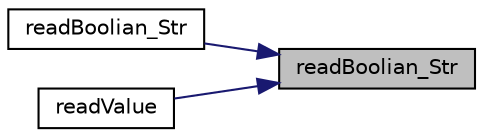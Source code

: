 digraph "readBoolian_Str"
{
 // LATEX_PDF_SIZE
  edge [fontname="Helvetica",fontsize="10",labelfontname="Helvetica",labelfontsize="10"];
  node [fontname="Helvetica",fontsize="10",shape=record];
  rankdir="RL";
  Node1 [label="readBoolian_Str",height=0.2,width=0.4,color="black", fillcolor="grey75", style="filled", fontcolor="black",tooltip="Convert word to bool."];
  Node1 -> Node2 [dir="back",color="midnightblue",fontsize="10",style="solid",fontname="Helvetica"];
  Node2 [label="readBoolian_Str",height=0.2,width=0.4,color="black", fillcolor="white", style="filled",URL="$namespacepFlow.html#a8b21bca45af1cb585025a7953f0de445",tooltip="Convert char string to bool."];
  Node1 -> Node3 [dir="back",color="midnightblue",fontsize="10",style="solid",fontname="Helvetica"];
  Node3 [label="readValue",height=0.2,width=0.4,color="black", fillcolor="white", style="filled",URL="$namespacepFlow.html#a06c96a4a3ff8ffea03dc7c8c8d7b9c74",tooltip=" "];
}
